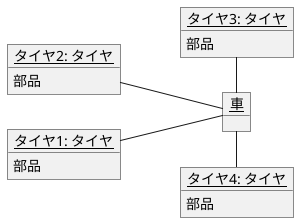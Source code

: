 @startuml
left to right direction
object "<u>タイヤ2: タイヤ</u>" as t2 {
部品
}
object "<u>タイヤ1: タイヤ</u>" as t1 {
部品
}
object "<u>タイヤ3: タイヤ</u>" as t3 {
部品
}
object "<u>タイヤ4: タイヤ</u>" as t4 {
部品
}
object "<u>車</u>" as car1 {

}

t1 -- car1
t2 -- car1
t3 -right- car1
t4 -left- car1
@enduml
